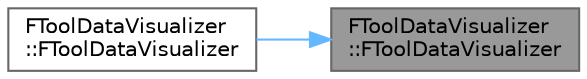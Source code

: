 digraph "FToolDataVisualizer::FToolDataVisualizer"
{
 // INTERACTIVE_SVG=YES
 // LATEX_PDF_SIZE
  bgcolor="transparent";
  edge [fontname=Helvetica,fontsize=10,labelfontname=Helvetica,labelfontsize=10];
  node [fontname=Helvetica,fontsize=10,shape=box,height=0.2,width=0.4];
  rankdir="RL";
  Node1 [id="Node000001",label="FToolDataVisualizer\l::FToolDataVisualizer",height=0.2,width=0.4,color="gray40", fillcolor="grey60", style="filled", fontcolor="black",tooltip=" "];
  Node1 -> Node2 [id="edge1_Node000001_Node000002",dir="back",color="steelblue1",style="solid",tooltip=" "];
  Node2 [id="Node000002",label="FToolDataVisualizer\l::FToolDataVisualizer",height=0.2,width=0.4,color="grey40", fillcolor="white", style="filled",URL="$d1/d0f/classFToolDataVisualizer.html#ae88f3e02c78fdd585f29ab738509acb5",tooltip=" "];
}
